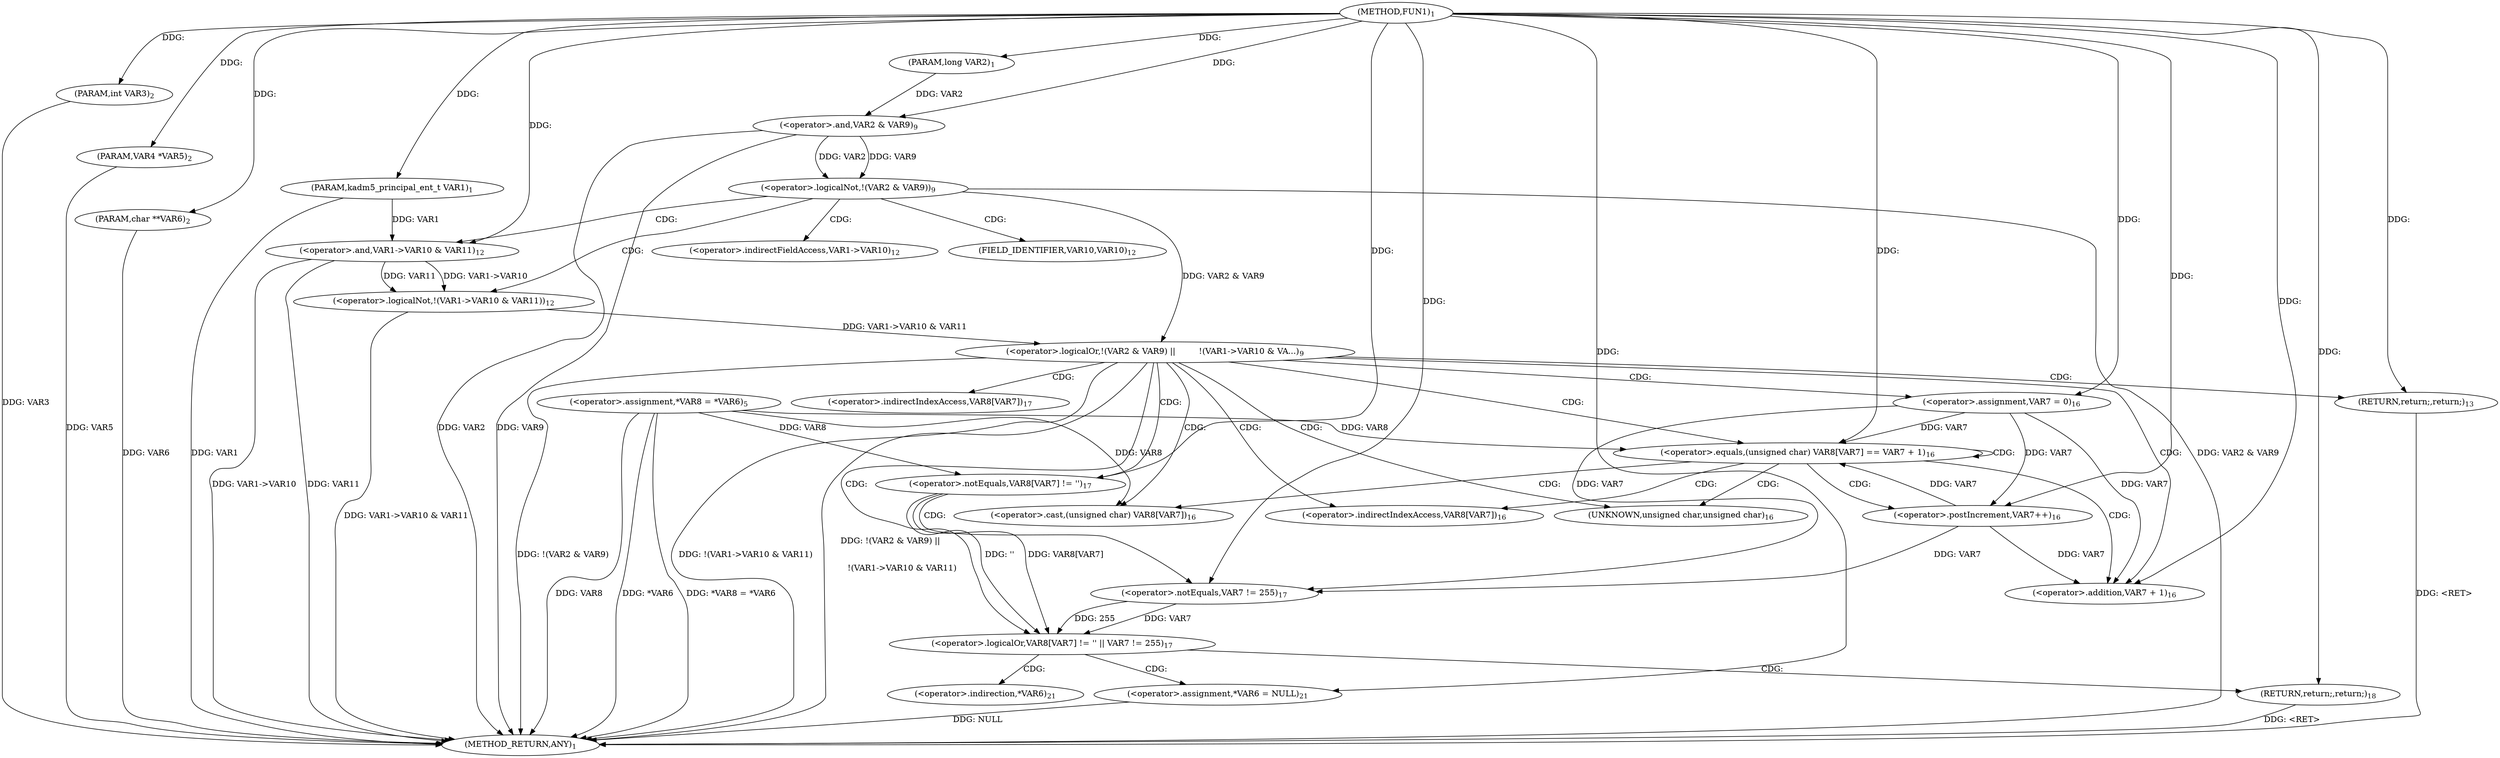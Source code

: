 digraph "FUN1" {  
"8" [label = <(METHOD,FUN1)<SUB>1</SUB>> ]
"67" [label = <(METHOD_RETURN,ANY)<SUB>1</SUB>> ]
"9" [label = <(PARAM,kadm5_principal_ent_t VAR1)<SUB>1</SUB>> ]
"10" [label = <(PARAM,long VAR2)<SUB>1</SUB>> ]
"11" [label = <(PARAM,int VAR3)<SUB>2</SUB>> ]
"12" [label = <(PARAM,VAR4 *VAR5)<SUB>2</SUB>> ]
"13" [label = <(PARAM,char **VAR6)<SUB>2</SUB>> ]
"17" [label = <(&lt;operator&gt;.assignment,*VAR8 = *VAR6)<SUB>5</SUB>> ]
"63" [label = <(&lt;operator&gt;.assignment,*VAR6 = NULL)<SUB>21</SUB>> ]
"22" [label = <(&lt;operator&gt;.logicalOr,!(VAR2 &amp; VAR9) ||


         !(VAR1-&gt;VAR10 &amp; VA...)<SUB>9</SUB>> ]
"40" [label = <(&lt;operator&gt;.equals,(unsigned char) VAR8[VAR7] == VAR7 + 1)<SUB>16</SUB>> ]
"49" [label = <(&lt;operator&gt;.postIncrement,VAR7++)<SUB>16</SUB>> ]
"52" [label = <(&lt;operator&gt;.logicalOr,VAR8[VAR7] != '' || VAR7 != 255)<SUB>17</SUB>> ]
"34" [label = <(RETURN,return;,return;)<SUB>13</SUB>> ]
"37" [label = <(&lt;operator&gt;.assignment,VAR7 = 0)<SUB>16</SUB>> ]
"62" [label = <(RETURN,return;,return;)<SUB>18</SUB>> ]
"23" [label = <(&lt;operator&gt;.logicalNot,!(VAR2 &amp; VAR9))<SUB>9</SUB>> ]
"27" [label = <(&lt;operator&gt;.logicalNot,!(VAR1-&gt;VAR10 &amp; VAR11))<SUB>12</SUB>> ]
"41" [label = <(&lt;operator&gt;.cast,(unsigned char) VAR8[VAR7])<SUB>16</SUB>> ]
"46" [label = <(&lt;operator&gt;.addition,VAR7 + 1)<SUB>16</SUB>> ]
"53" [label = <(&lt;operator&gt;.notEquals,VAR8[VAR7] != '')<SUB>17</SUB>> ]
"58" [label = <(&lt;operator&gt;.notEquals,VAR7 != 255)<SUB>17</SUB>> ]
"24" [label = <(&lt;operator&gt;.and,VAR2 &amp; VAR9)<SUB>9</SUB>> ]
"28" [label = <(&lt;operator&gt;.and,VAR1-&gt;VAR10 &amp; VAR11)<SUB>12</SUB>> ]
"64" [label = <(&lt;operator&gt;.indirection,*VAR6)<SUB>21</SUB>> ]
"42" [label = <(UNKNOWN,unsigned char,unsigned char)<SUB>16</SUB>> ]
"43" [label = <(&lt;operator&gt;.indirectIndexAccess,VAR8[VAR7])<SUB>16</SUB>> ]
"54" [label = <(&lt;operator&gt;.indirectIndexAccess,VAR8[VAR7])<SUB>17</SUB>> ]
"29" [label = <(&lt;operator&gt;.indirectFieldAccess,VAR1-&gt;VAR10)<SUB>12</SUB>> ]
"31" [label = <(FIELD_IDENTIFIER,VAR10,VAR10)<SUB>12</SUB>> ]
  "34" -> "67"  [ label = "DDG: &lt;RET&gt;"] 
  "62" -> "67"  [ label = "DDG: &lt;RET&gt;"] 
  "9" -> "67"  [ label = "DDG: VAR1"] 
  "11" -> "67"  [ label = "DDG: VAR3"] 
  "12" -> "67"  [ label = "DDG: VAR5"] 
  "13" -> "67"  [ label = "DDG: VAR6"] 
  "17" -> "67"  [ label = "DDG: VAR8"] 
  "17" -> "67"  [ label = "DDG: *VAR6"] 
  "17" -> "67"  [ label = "DDG: *VAR8 = *VAR6"] 
  "24" -> "67"  [ label = "DDG: VAR2"] 
  "23" -> "67"  [ label = "DDG: VAR2 &amp; VAR9"] 
  "22" -> "67"  [ label = "DDG: !(VAR2 &amp; VAR9)"] 
  "28" -> "67"  [ label = "DDG: VAR1-&gt;VAR10"] 
  "27" -> "67"  [ label = "DDG: VAR1-&gt;VAR10 &amp; VAR11"] 
  "22" -> "67"  [ label = "DDG: !(VAR1-&gt;VAR10 &amp; VAR11)"] 
  "22" -> "67"  [ label = "DDG: !(VAR2 &amp; VAR9) ||


         !(VAR1-&gt;VAR10 &amp; VAR11)"] 
  "24" -> "67"  [ label = "DDG: VAR9"] 
  "28" -> "67"  [ label = "DDG: VAR11"] 
  "63" -> "67"  [ label = "DDG: NULL"] 
  "8" -> "9"  [ label = "DDG: "] 
  "8" -> "10"  [ label = "DDG: "] 
  "8" -> "11"  [ label = "DDG: "] 
  "8" -> "12"  [ label = "DDG: "] 
  "8" -> "13"  [ label = "DDG: "] 
  "8" -> "63"  [ label = "DDG: "] 
  "23" -> "22"  [ label = "DDG: VAR2 &amp; VAR9"] 
  "27" -> "22"  [ label = "DDG: VAR1-&gt;VAR10 &amp; VAR11"] 
  "8" -> "34"  [ label = "DDG: "] 
  "8" -> "37"  [ label = "DDG: "] 
  "17" -> "40"  [ label = "DDG: VAR8"] 
  "37" -> "40"  [ label = "DDG: VAR7"] 
  "49" -> "40"  [ label = "DDG: VAR7"] 
  "8" -> "40"  [ label = "DDG: "] 
  "8" -> "49"  [ label = "DDG: "] 
  "37" -> "49"  [ label = "DDG: VAR7"] 
  "53" -> "52"  [ label = "DDG: VAR8[VAR7]"] 
  "53" -> "52"  [ label = "DDG: ''"] 
  "58" -> "52"  [ label = "DDG: VAR7"] 
  "58" -> "52"  [ label = "DDG: 255"] 
  "8" -> "62"  [ label = "DDG: "] 
  "24" -> "23"  [ label = "DDG: VAR2"] 
  "24" -> "23"  [ label = "DDG: VAR9"] 
  "28" -> "27"  [ label = "DDG: VAR1-&gt;VAR10"] 
  "28" -> "27"  [ label = "DDG: VAR11"] 
  "17" -> "41"  [ label = "DDG: VAR8"] 
  "37" -> "46"  [ label = "DDG: VAR7"] 
  "49" -> "46"  [ label = "DDG: VAR7"] 
  "8" -> "46"  [ label = "DDG: "] 
  "17" -> "53"  [ label = "DDG: VAR8"] 
  "8" -> "53"  [ label = "DDG: "] 
  "8" -> "58"  [ label = "DDG: "] 
  "37" -> "58"  [ label = "DDG: VAR7"] 
  "49" -> "58"  [ label = "DDG: VAR7"] 
  "10" -> "24"  [ label = "DDG: VAR2"] 
  "8" -> "24"  [ label = "DDG: "] 
  "9" -> "28"  [ label = "DDG: VAR1"] 
  "8" -> "28"  [ label = "DDG: "] 
  "22" -> "34"  [ label = "CDG: "] 
  "22" -> "42"  [ label = "CDG: "] 
  "22" -> "52"  [ label = "CDG: "] 
  "22" -> "37"  [ label = "CDG: "] 
  "22" -> "46"  [ label = "CDG: "] 
  "22" -> "53"  [ label = "CDG: "] 
  "22" -> "41"  [ label = "CDG: "] 
  "22" -> "40"  [ label = "CDG: "] 
  "22" -> "54"  [ label = "CDG: "] 
  "22" -> "43"  [ label = "CDG: "] 
  "40" -> "49"  [ label = "CDG: "] 
  "40" -> "42"  [ label = "CDG: "] 
  "40" -> "46"  [ label = "CDG: "] 
  "40" -> "41"  [ label = "CDG: "] 
  "40" -> "40"  [ label = "CDG: "] 
  "40" -> "43"  [ label = "CDG: "] 
  "52" -> "64"  [ label = "CDG: "] 
  "52" -> "63"  [ label = "CDG: "] 
  "52" -> "62"  [ label = "CDG: "] 
  "23" -> "28"  [ label = "CDG: "] 
  "23" -> "27"  [ label = "CDG: "] 
  "23" -> "29"  [ label = "CDG: "] 
  "23" -> "31"  [ label = "CDG: "] 
  "53" -> "58"  [ label = "CDG: "] 
}
